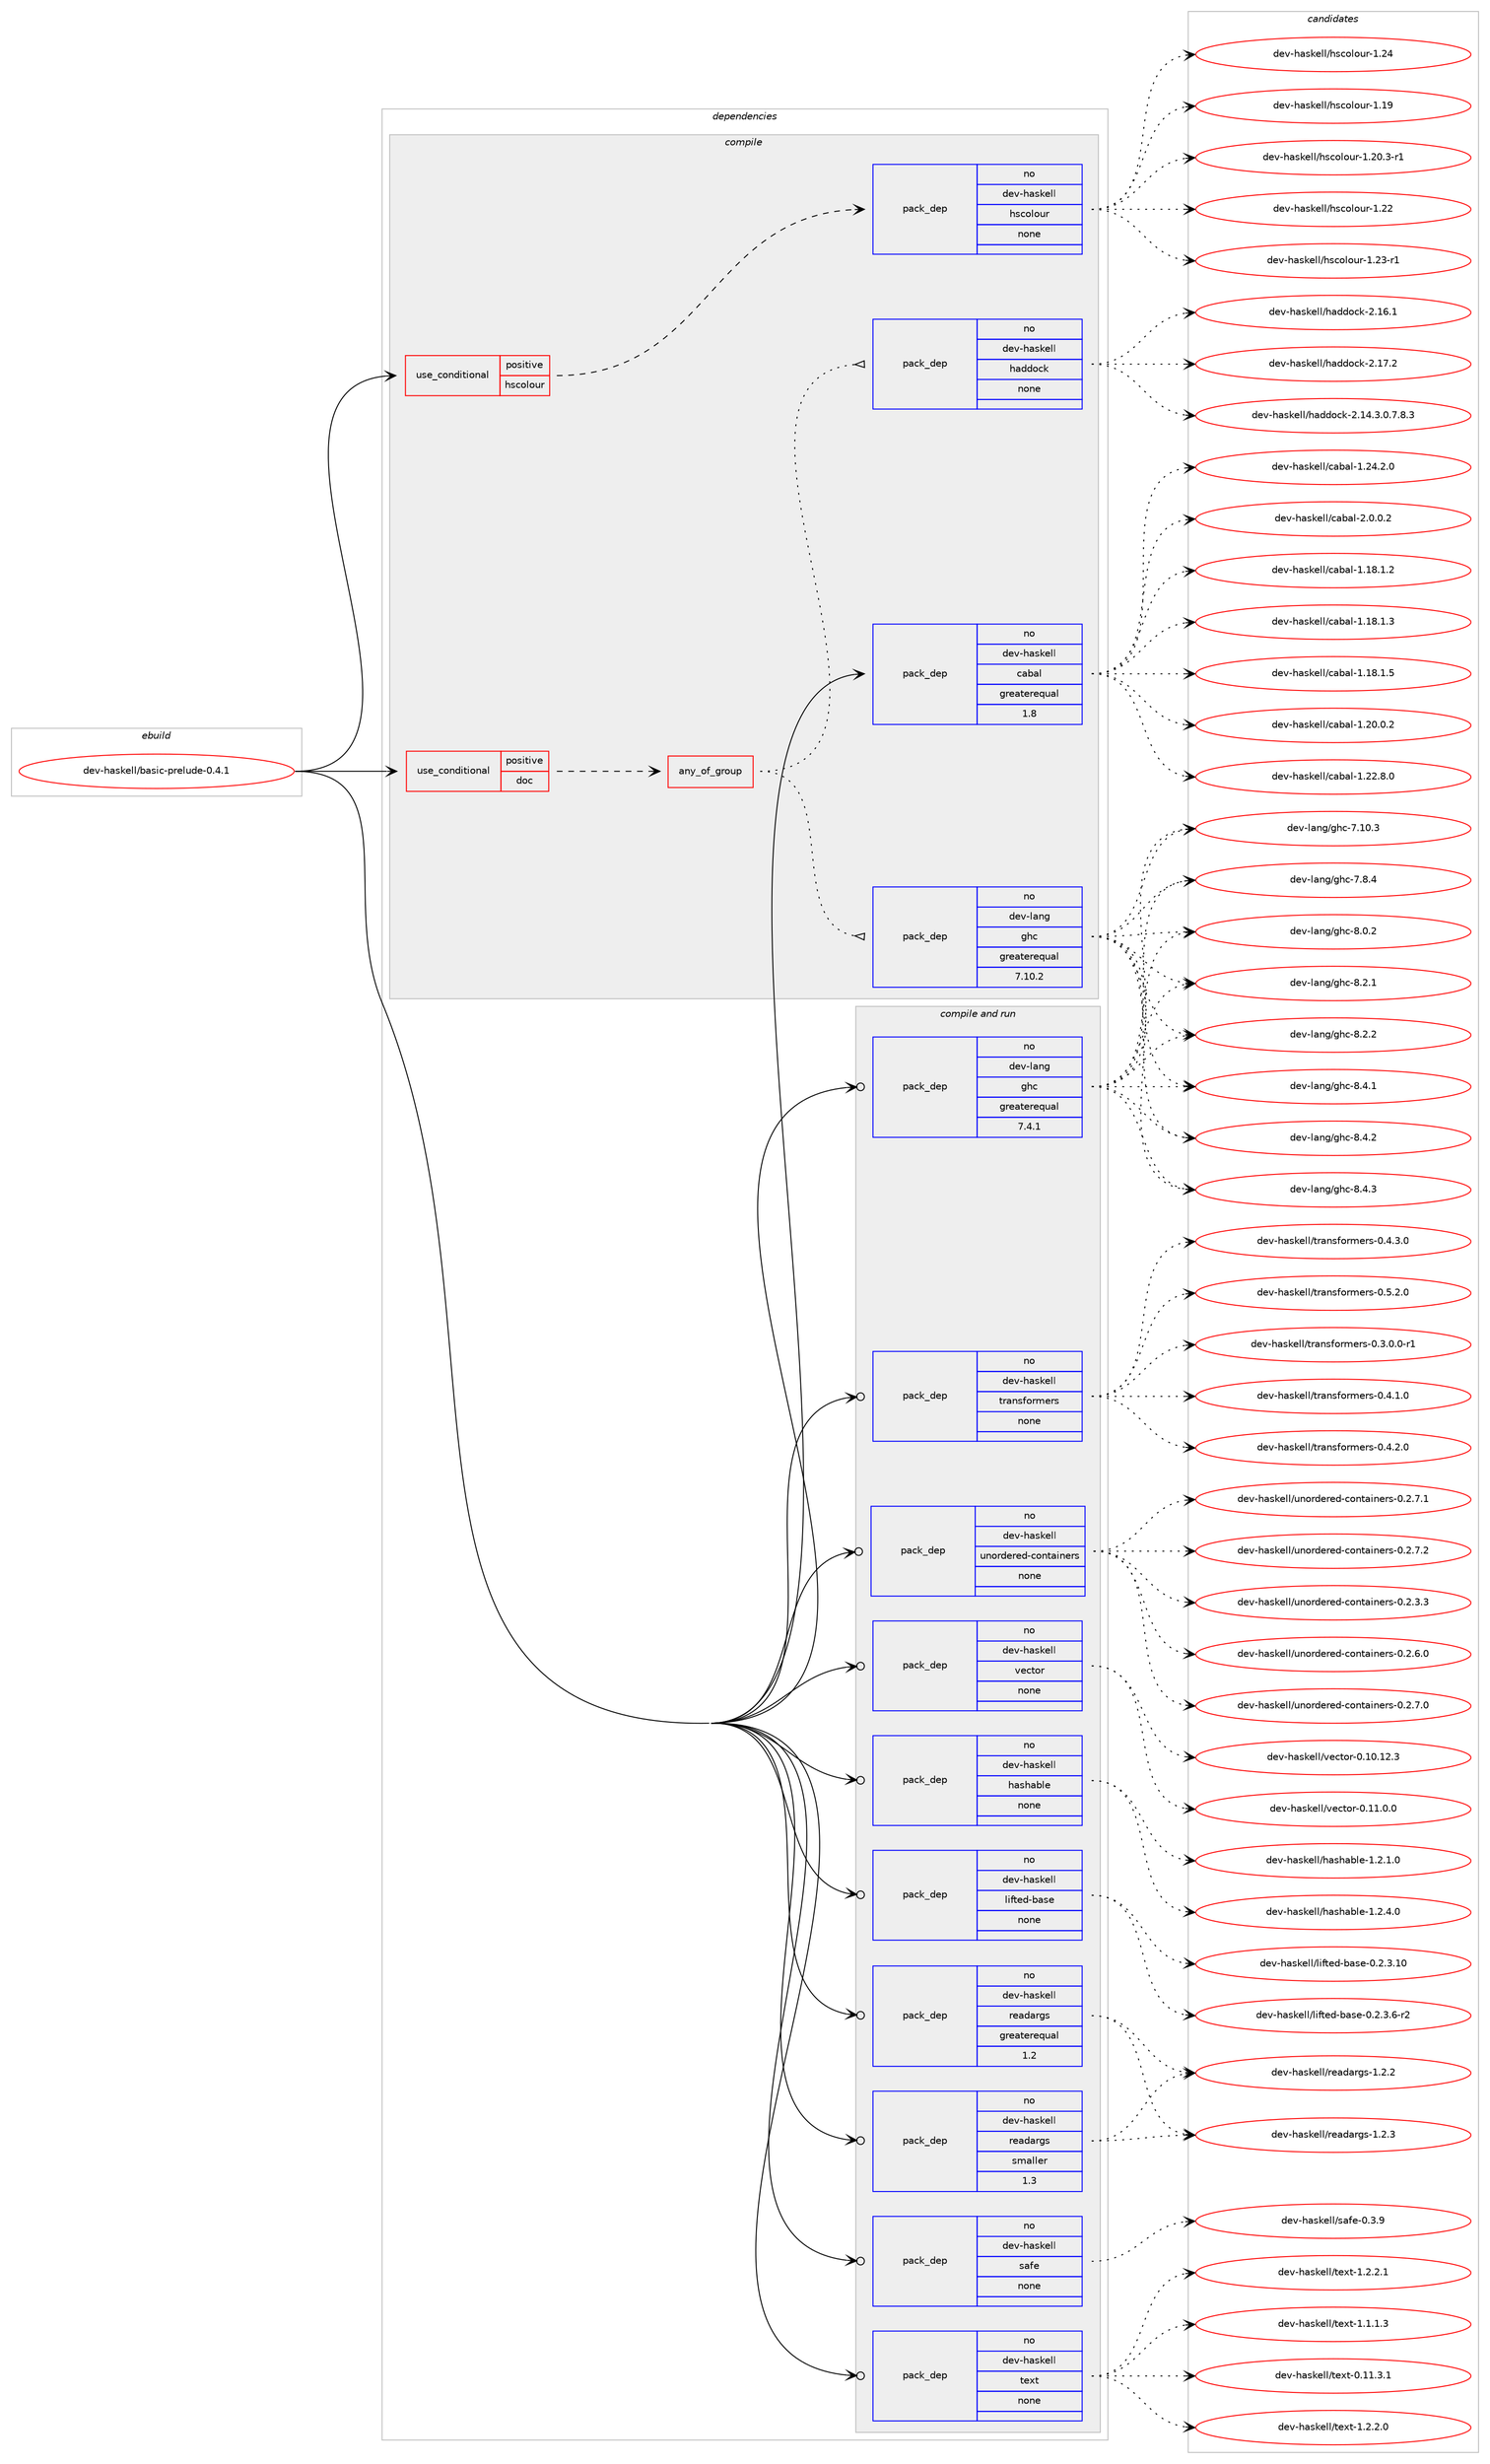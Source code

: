 digraph prolog {

# *************
# Graph options
# *************

newrank=true;
concentrate=true;
compound=true;
graph [rankdir=LR,fontname=Helvetica,fontsize=10,ranksep=1.5];#, ranksep=2.5, nodesep=0.2];
edge  [arrowhead=vee];
node  [fontname=Helvetica,fontsize=10];

# **********
# The ebuild
# **********

subgraph cluster_leftcol {
color=gray;
rank=same;
label=<<i>ebuild</i>>;
id [label="dev-haskell/basic-prelude-0.4.1", color=red, width=4, href="../dev-haskell/basic-prelude-0.4.1.svg"];
}

# ****************
# The dependencies
# ****************

subgraph cluster_midcol {
color=gray;
label=<<i>dependencies</i>>;
subgraph cluster_compile {
fillcolor="#eeeeee";
style=filled;
label=<<i>compile</i>>;
subgraph cond358692 {
dependency1326893 [label=<<TABLE BORDER="0" CELLBORDER="1" CELLSPACING="0" CELLPADDING="4"><TR><TD ROWSPAN="3" CELLPADDING="10">use_conditional</TD></TR><TR><TD>positive</TD></TR><TR><TD>doc</TD></TR></TABLE>>, shape=none, color=red];
subgraph any20565 {
dependency1326894 [label=<<TABLE BORDER="0" CELLBORDER="1" CELLSPACING="0" CELLPADDING="4"><TR><TD CELLPADDING="10">any_of_group</TD></TR></TABLE>>, shape=none, color=red];subgraph pack947084 {
dependency1326895 [label=<<TABLE BORDER="0" CELLBORDER="1" CELLSPACING="0" CELLPADDING="4" WIDTH="220"><TR><TD ROWSPAN="6" CELLPADDING="30">pack_dep</TD></TR><TR><TD WIDTH="110">no</TD></TR><TR><TD>dev-haskell</TD></TR><TR><TD>haddock</TD></TR><TR><TD>none</TD></TR><TR><TD></TD></TR></TABLE>>, shape=none, color=blue];
}
dependency1326894:e -> dependency1326895:w [weight=20,style="dotted",arrowhead="oinv"];
subgraph pack947085 {
dependency1326896 [label=<<TABLE BORDER="0" CELLBORDER="1" CELLSPACING="0" CELLPADDING="4" WIDTH="220"><TR><TD ROWSPAN="6" CELLPADDING="30">pack_dep</TD></TR><TR><TD WIDTH="110">no</TD></TR><TR><TD>dev-lang</TD></TR><TR><TD>ghc</TD></TR><TR><TD>greaterequal</TD></TR><TR><TD>7.10.2</TD></TR></TABLE>>, shape=none, color=blue];
}
dependency1326894:e -> dependency1326896:w [weight=20,style="dotted",arrowhead="oinv"];
}
dependency1326893:e -> dependency1326894:w [weight=20,style="dashed",arrowhead="vee"];
}
id:e -> dependency1326893:w [weight=20,style="solid",arrowhead="vee"];
subgraph cond358693 {
dependency1326897 [label=<<TABLE BORDER="0" CELLBORDER="1" CELLSPACING="0" CELLPADDING="4"><TR><TD ROWSPAN="3" CELLPADDING="10">use_conditional</TD></TR><TR><TD>positive</TD></TR><TR><TD>hscolour</TD></TR></TABLE>>, shape=none, color=red];
subgraph pack947086 {
dependency1326898 [label=<<TABLE BORDER="0" CELLBORDER="1" CELLSPACING="0" CELLPADDING="4" WIDTH="220"><TR><TD ROWSPAN="6" CELLPADDING="30">pack_dep</TD></TR><TR><TD WIDTH="110">no</TD></TR><TR><TD>dev-haskell</TD></TR><TR><TD>hscolour</TD></TR><TR><TD>none</TD></TR><TR><TD></TD></TR></TABLE>>, shape=none, color=blue];
}
dependency1326897:e -> dependency1326898:w [weight=20,style="dashed",arrowhead="vee"];
}
id:e -> dependency1326897:w [weight=20,style="solid",arrowhead="vee"];
subgraph pack947087 {
dependency1326899 [label=<<TABLE BORDER="0" CELLBORDER="1" CELLSPACING="0" CELLPADDING="4" WIDTH="220"><TR><TD ROWSPAN="6" CELLPADDING="30">pack_dep</TD></TR><TR><TD WIDTH="110">no</TD></TR><TR><TD>dev-haskell</TD></TR><TR><TD>cabal</TD></TR><TR><TD>greaterequal</TD></TR><TR><TD>1.8</TD></TR></TABLE>>, shape=none, color=blue];
}
id:e -> dependency1326899:w [weight=20,style="solid",arrowhead="vee"];
}
subgraph cluster_compileandrun {
fillcolor="#eeeeee";
style=filled;
label=<<i>compile and run</i>>;
subgraph pack947088 {
dependency1326900 [label=<<TABLE BORDER="0" CELLBORDER="1" CELLSPACING="0" CELLPADDING="4" WIDTH="220"><TR><TD ROWSPAN="6" CELLPADDING="30">pack_dep</TD></TR><TR><TD WIDTH="110">no</TD></TR><TR><TD>dev-haskell</TD></TR><TR><TD>hashable</TD></TR><TR><TD>none</TD></TR><TR><TD></TD></TR></TABLE>>, shape=none, color=blue];
}
id:e -> dependency1326900:w [weight=20,style="solid",arrowhead="odotvee"];
subgraph pack947089 {
dependency1326901 [label=<<TABLE BORDER="0" CELLBORDER="1" CELLSPACING="0" CELLPADDING="4" WIDTH="220"><TR><TD ROWSPAN="6" CELLPADDING="30">pack_dep</TD></TR><TR><TD WIDTH="110">no</TD></TR><TR><TD>dev-haskell</TD></TR><TR><TD>lifted-base</TD></TR><TR><TD>none</TD></TR><TR><TD></TD></TR></TABLE>>, shape=none, color=blue];
}
id:e -> dependency1326901:w [weight=20,style="solid",arrowhead="odotvee"];
subgraph pack947090 {
dependency1326902 [label=<<TABLE BORDER="0" CELLBORDER="1" CELLSPACING="0" CELLPADDING="4" WIDTH="220"><TR><TD ROWSPAN="6" CELLPADDING="30">pack_dep</TD></TR><TR><TD WIDTH="110">no</TD></TR><TR><TD>dev-haskell</TD></TR><TR><TD>readargs</TD></TR><TR><TD>greaterequal</TD></TR><TR><TD>1.2</TD></TR></TABLE>>, shape=none, color=blue];
}
id:e -> dependency1326902:w [weight=20,style="solid",arrowhead="odotvee"];
subgraph pack947091 {
dependency1326903 [label=<<TABLE BORDER="0" CELLBORDER="1" CELLSPACING="0" CELLPADDING="4" WIDTH="220"><TR><TD ROWSPAN="6" CELLPADDING="30">pack_dep</TD></TR><TR><TD WIDTH="110">no</TD></TR><TR><TD>dev-haskell</TD></TR><TR><TD>readargs</TD></TR><TR><TD>smaller</TD></TR><TR><TD>1.3</TD></TR></TABLE>>, shape=none, color=blue];
}
id:e -> dependency1326903:w [weight=20,style="solid",arrowhead="odotvee"];
subgraph pack947092 {
dependency1326904 [label=<<TABLE BORDER="0" CELLBORDER="1" CELLSPACING="0" CELLPADDING="4" WIDTH="220"><TR><TD ROWSPAN="6" CELLPADDING="30">pack_dep</TD></TR><TR><TD WIDTH="110">no</TD></TR><TR><TD>dev-haskell</TD></TR><TR><TD>safe</TD></TR><TR><TD>none</TD></TR><TR><TD></TD></TR></TABLE>>, shape=none, color=blue];
}
id:e -> dependency1326904:w [weight=20,style="solid",arrowhead="odotvee"];
subgraph pack947093 {
dependency1326905 [label=<<TABLE BORDER="0" CELLBORDER="1" CELLSPACING="0" CELLPADDING="4" WIDTH="220"><TR><TD ROWSPAN="6" CELLPADDING="30">pack_dep</TD></TR><TR><TD WIDTH="110">no</TD></TR><TR><TD>dev-haskell</TD></TR><TR><TD>text</TD></TR><TR><TD>none</TD></TR><TR><TD></TD></TR></TABLE>>, shape=none, color=blue];
}
id:e -> dependency1326905:w [weight=20,style="solid",arrowhead="odotvee"];
subgraph pack947094 {
dependency1326906 [label=<<TABLE BORDER="0" CELLBORDER="1" CELLSPACING="0" CELLPADDING="4" WIDTH="220"><TR><TD ROWSPAN="6" CELLPADDING="30">pack_dep</TD></TR><TR><TD WIDTH="110">no</TD></TR><TR><TD>dev-haskell</TD></TR><TR><TD>transformers</TD></TR><TR><TD>none</TD></TR><TR><TD></TD></TR></TABLE>>, shape=none, color=blue];
}
id:e -> dependency1326906:w [weight=20,style="solid",arrowhead="odotvee"];
subgraph pack947095 {
dependency1326907 [label=<<TABLE BORDER="0" CELLBORDER="1" CELLSPACING="0" CELLPADDING="4" WIDTH="220"><TR><TD ROWSPAN="6" CELLPADDING="30">pack_dep</TD></TR><TR><TD WIDTH="110">no</TD></TR><TR><TD>dev-haskell</TD></TR><TR><TD>unordered-containers</TD></TR><TR><TD>none</TD></TR><TR><TD></TD></TR></TABLE>>, shape=none, color=blue];
}
id:e -> dependency1326907:w [weight=20,style="solid",arrowhead="odotvee"];
subgraph pack947096 {
dependency1326908 [label=<<TABLE BORDER="0" CELLBORDER="1" CELLSPACING="0" CELLPADDING="4" WIDTH="220"><TR><TD ROWSPAN="6" CELLPADDING="30">pack_dep</TD></TR><TR><TD WIDTH="110">no</TD></TR><TR><TD>dev-haskell</TD></TR><TR><TD>vector</TD></TR><TR><TD>none</TD></TR><TR><TD></TD></TR></TABLE>>, shape=none, color=blue];
}
id:e -> dependency1326908:w [weight=20,style="solid",arrowhead="odotvee"];
subgraph pack947097 {
dependency1326909 [label=<<TABLE BORDER="0" CELLBORDER="1" CELLSPACING="0" CELLPADDING="4" WIDTH="220"><TR><TD ROWSPAN="6" CELLPADDING="30">pack_dep</TD></TR><TR><TD WIDTH="110">no</TD></TR><TR><TD>dev-lang</TD></TR><TR><TD>ghc</TD></TR><TR><TD>greaterequal</TD></TR><TR><TD>7.4.1</TD></TR></TABLE>>, shape=none, color=blue];
}
id:e -> dependency1326909:w [weight=20,style="solid",arrowhead="odotvee"];
}
subgraph cluster_run {
fillcolor="#eeeeee";
style=filled;
label=<<i>run</i>>;
}
}

# **************
# The candidates
# **************

subgraph cluster_choices {
rank=same;
color=gray;
label=<<i>candidates</i>>;

subgraph choice947084 {
color=black;
nodesep=1;
choice1001011184510497115107101108108471049710010011199107455046495246514648465546564651 [label="dev-haskell/haddock-2.14.3.0.7.8.3", color=red, width=4,href="../dev-haskell/haddock-2.14.3.0.7.8.3.svg"];
choice100101118451049711510710110810847104971001001119910745504649544649 [label="dev-haskell/haddock-2.16.1", color=red, width=4,href="../dev-haskell/haddock-2.16.1.svg"];
choice100101118451049711510710110810847104971001001119910745504649554650 [label="dev-haskell/haddock-2.17.2", color=red, width=4,href="../dev-haskell/haddock-2.17.2.svg"];
dependency1326895:e -> choice1001011184510497115107101108108471049710010011199107455046495246514648465546564651:w [style=dotted,weight="100"];
dependency1326895:e -> choice100101118451049711510710110810847104971001001119910745504649544649:w [style=dotted,weight="100"];
dependency1326895:e -> choice100101118451049711510710110810847104971001001119910745504649554650:w [style=dotted,weight="100"];
}
subgraph choice947085 {
color=black;
nodesep=1;
choice1001011184510897110103471031049945554649484651 [label="dev-lang/ghc-7.10.3", color=red, width=4,href="../dev-lang/ghc-7.10.3.svg"];
choice10010111845108971101034710310499455546564652 [label="dev-lang/ghc-7.8.4", color=red, width=4,href="../dev-lang/ghc-7.8.4.svg"];
choice10010111845108971101034710310499455646484650 [label="dev-lang/ghc-8.0.2", color=red, width=4,href="../dev-lang/ghc-8.0.2.svg"];
choice10010111845108971101034710310499455646504649 [label="dev-lang/ghc-8.2.1", color=red, width=4,href="../dev-lang/ghc-8.2.1.svg"];
choice10010111845108971101034710310499455646504650 [label="dev-lang/ghc-8.2.2", color=red, width=4,href="../dev-lang/ghc-8.2.2.svg"];
choice10010111845108971101034710310499455646524649 [label="dev-lang/ghc-8.4.1", color=red, width=4,href="../dev-lang/ghc-8.4.1.svg"];
choice10010111845108971101034710310499455646524650 [label="dev-lang/ghc-8.4.2", color=red, width=4,href="../dev-lang/ghc-8.4.2.svg"];
choice10010111845108971101034710310499455646524651 [label="dev-lang/ghc-8.4.3", color=red, width=4,href="../dev-lang/ghc-8.4.3.svg"];
dependency1326896:e -> choice1001011184510897110103471031049945554649484651:w [style=dotted,weight="100"];
dependency1326896:e -> choice10010111845108971101034710310499455546564652:w [style=dotted,weight="100"];
dependency1326896:e -> choice10010111845108971101034710310499455646484650:w [style=dotted,weight="100"];
dependency1326896:e -> choice10010111845108971101034710310499455646504649:w [style=dotted,weight="100"];
dependency1326896:e -> choice10010111845108971101034710310499455646504650:w [style=dotted,weight="100"];
dependency1326896:e -> choice10010111845108971101034710310499455646524649:w [style=dotted,weight="100"];
dependency1326896:e -> choice10010111845108971101034710310499455646524650:w [style=dotted,weight="100"];
dependency1326896:e -> choice10010111845108971101034710310499455646524651:w [style=dotted,weight="100"];
}
subgraph choice947086 {
color=black;
nodesep=1;
choice100101118451049711510710110810847104115991111081111171144549464957 [label="dev-haskell/hscolour-1.19", color=red, width=4,href="../dev-haskell/hscolour-1.19.svg"];
choice10010111845104971151071011081084710411599111108111117114454946504846514511449 [label="dev-haskell/hscolour-1.20.3-r1", color=red, width=4,href="../dev-haskell/hscolour-1.20.3-r1.svg"];
choice100101118451049711510710110810847104115991111081111171144549465050 [label="dev-haskell/hscolour-1.22", color=red, width=4,href="../dev-haskell/hscolour-1.22.svg"];
choice1001011184510497115107101108108471041159911110811111711445494650514511449 [label="dev-haskell/hscolour-1.23-r1", color=red, width=4,href="../dev-haskell/hscolour-1.23-r1.svg"];
choice100101118451049711510710110810847104115991111081111171144549465052 [label="dev-haskell/hscolour-1.24", color=red, width=4,href="../dev-haskell/hscolour-1.24.svg"];
dependency1326898:e -> choice100101118451049711510710110810847104115991111081111171144549464957:w [style=dotted,weight="100"];
dependency1326898:e -> choice10010111845104971151071011081084710411599111108111117114454946504846514511449:w [style=dotted,weight="100"];
dependency1326898:e -> choice100101118451049711510710110810847104115991111081111171144549465050:w [style=dotted,weight="100"];
dependency1326898:e -> choice1001011184510497115107101108108471041159911110811111711445494650514511449:w [style=dotted,weight="100"];
dependency1326898:e -> choice100101118451049711510710110810847104115991111081111171144549465052:w [style=dotted,weight="100"];
}
subgraph choice947087 {
color=black;
nodesep=1;
choice10010111845104971151071011081084799979897108454946495646494650 [label="dev-haskell/cabal-1.18.1.2", color=red, width=4,href="../dev-haskell/cabal-1.18.1.2.svg"];
choice10010111845104971151071011081084799979897108454946495646494651 [label="dev-haskell/cabal-1.18.1.3", color=red, width=4,href="../dev-haskell/cabal-1.18.1.3.svg"];
choice10010111845104971151071011081084799979897108454946495646494653 [label="dev-haskell/cabal-1.18.1.5", color=red, width=4,href="../dev-haskell/cabal-1.18.1.5.svg"];
choice10010111845104971151071011081084799979897108454946504846484650 [label="dev-haskell/cabal-1.20.0.2", color=red, width=4,href="../dev-haskell/cabal-1.20.0.2.svg"];
choice10010111845104971151071011081084799979897108454946505046564648 [label="dev-haskell/cabal-1.22.8.0", color=red, width=4,href="../dev-haskell/cabal-1.22.8.0.svg"];
choice10010111845104971151071011081084799979897108454946505246504648 [label="dev-haskell/cabal-1.24.2.0", color=red, width=4,href="../dev-haskell/cabal-1.24.2.0.svg"];
choice100101118451049711510710110810847999798971084550464846484650 [label="dev-haskell/cabal-2.0.0.2", color=red, width=4,href="../dev-haskell/cabal-2.0.0.2.svg"];
dependency1326899:e -> choice10010111845104971151071011081084799979897108454946495646494650:w [style=dotted,weight="100"];
dependency1326899:e -> choice10010111845104971151071011081084799979897108454946495646494651:w [style=dotted,weight="100"];
dependency1326899:e -> choice10010111845104971151071011081084799979897108454946495646494653:w [style=dotted,weight="100"];
dependency1326899:e -> choice10010111845104971151071011081084799979897108454946504846484650:w [style=dotted,weight="100"];
dependency1326899:e -> choice10010111845104971151071011081084799979897108454946505046564648:w [style=dotted,weight="100"];
dependency1326899:e -> choice10010111845104971151071011081084799979897108454946505246504648:w [style=dotted,weight="100"];
dependency1326899:e -> choice100101118451049711510710110810847999798971084550464846484650:w [style=dotted,weight="100"];
}
subgraph choice947088 {
color=black;
nodesep=1;
choice1001011184510497115107101108108471049711510497981081014549465046494648 [label="dev-haskell/hashable-1.2.1.0", color=red, width=4,href="../dev-haskell/hashable-1.2.1.0.svg"];
choice1001011184510497115107101108108471049711510497981081014549465046524648 [label="dev-haskell/hashable-1.2.4.0", color=red, width=4,href="../dev-haskell/hashable-1.2.4.0.svg"];
dependency1326900:e -> choice1001011184510497115107101108108471049711510497981081014549465046494648:w [style=dotted,weight="100"];
dependency1326900:e -> choice1001011184510497115107101108108471049711510497981081014549465046524648:w [style=dotted,weight="100"];
}
subgraph choice947089 {
color=black;
nodesep=1;
choice100101118451049711510710110810847108105102116101100459897115101454846504651464948 [label="dev-haskell/lifted-base-0.2.3.10", color=red, width=4,href="../dev-haskell/lifted-base-0.2.3.10.svg"];
choice10010111845104971151071011081084710810510211610110045989711510145484650465146544511450 [label="dev-haskell/lifted-base-0.2.3.6-r2", color=red, width=4,href="../dev-haskell/lifted-base-0.2.3.6-r2.svg"];
dependency1326901:e -> choice100101118451049711510710110810847108105102116101100459897115101454846504651464948:w [style=dotted,weight="100"];
dependency1326901:e -> choice10010111845104971151071011081084710810510211610110045989711510145484650465146544511450:w [style=dotted,weight="100"];
}
subgraph choice947090 {
color=black;
nodesep=1;
choice1001011184510497115107101108108471141019710097114103115454946504650 [label="dev-haskell/readargs-1.2.2", color=red, width=4,href="../dev-haskell/readargs-1.2.2.svg"];
choice1001011184510497115107101108108471141019710097114103115454946504651 [label="dev-haskell/readargs-1.2.3", color=red, width=4,href="../dev-haskell/readargs-1.2.3.svg"];
dependency1326902:e -> choice1001011184510497115107101108108471141019710097114103115454946504650:w [style=dotted,weight="100"];
dependency1326902:e -> choice1001011184510497115107101108108471141019710097114103115454946504651:w [style=dotted,weight="100"];
}
subgraph choice947091 {
color=black;
nodesep=1;
choice1001011184510497115107101108108471141019710097114103115454946504650 [label="dev-haskell/readargs-1.2.2", color=red, width=4,href="../dev-haskell/readargs-1.2.2.svg"];
choice1001011184510497115107101108108471141019710097114103115454946504651 [label="dev-haskell/readargs-1.2.3", color=red, width=4,href="../dev-haskell/readargs-1.2.3.svg"];
dependency1326903:e -> choice1001011184510497115107101108108471141019710097114103115454946504650:w [style=dotted,weight="100"];
dependency1326903:e -> choice1001011184510497115107101108108471141019710097114103115454946504651:w [style=dotted,weight="100"];
}
subgraph choice947092 {
color=black;
nodesep=1;
choice10010111845104971151071011081084711597102101454846514657 [label="dev-haskell/safe-0.3.9", color=red, width=4,href="../dev-haskell/safe-0.3.9.svg"];
dependency1326904:e -> choice10010111845104971151071011081084711597102101454846514657:w [style=dotted,weight="100"];
}
subgraph choice947093 {
color=black;
nodesep=1;
choice100101118451049711510710110810847116101120116454846494946514649 [label="dev-haskell/text-0.11.3.1", color=red, width=4,href="../dev-haskell/text-0.11.3.1.svg"];
choice1001011184510497115107101108108471161011201164549464946494651 [label="dev-haskell/text-1.1.1.3", color=red, width=4,href="../dev-haskell/text-1.1.1.3.svg"];
choice1001011184510497115107101108108471161011201164549465046504648 [label="dev-haskell/text-1.2.2.0", color=red, width=4,href="../dev-haskell/text-1.2.2.0.svg"];
choice1001011184510497115107101108108471161011201164549465046504649 [label="dev-haskell/text-1.2.2.1", color=red, width=4,href="../dev-haskell/text-1.2.2.1.svg"];
dependency1326905:e -> choice100101118451049711510710110810847116101120116454846494946514649:w [style=dotted,weight="100"];
dependency1326905:e -> choice1001011184510497115107101108108471161011201164549464946494651:w [style=dotted,weight="100"];
dependency1326905:e -> choice1001011184510497115107101108108471161011201164549465046504648:w [style=dotted,weight="100"];
dependency1326905:e -> choice1001011184510497115107101108108471161011201164549465046504649:w [style=dotted,weight="100"];
}
subgraph choice947094 {
color=black;
nodesep=1;
choice1001011184510497115107101108108471161149711011510211111410910111411545484651464846484511449 [label="dev-haskell/transformers-0.3.0.0-r1", color=red, width=4,href="../dev-haskell/transformers-0.3.0.0-r1.svg"];
choice100101118451049711510710110810847116114971101151021111141091011141154548465246494648 [label="dev-haskell/transformers-0.4.1.0", color=red, width=4,href="../dev-haskell/transformers-0.4.1.0.svg"];
choice100101118451049711510710110810847116114971101151021111141091011141154548465246504648 [label="dev-haskell/transformers-0.4.2.0", color=red, width=4,href="../dev-haskell/transformers-0.4.2.0.svg"];
choice100101118451049711510710110810847116114971101151021111141091011141154548465246514648 [label="dev-haskell/transformers-0.4.3.0", color=red, width=4,href="../dev-haskell/transformers-0.4.3.0.svg"];
choice100101118451049711510710110810847116114971101151021111141091011141154548465346504648 [label="dev-haskell/transformers-0.5.2.0", color=red, width=4,href="../dev-haskell/transformers-0.5.2.0.svg"];
dependency1326906:e -> choice1001011184510497115107101108108471161149711011510211111410910111411545484651464846484511449:w [style=dotted,weight="100"];
dependency1326906:e -> choice100101118451049711510710110810847116114971101151021111141091011141154548465246494648:w [style=dotted,weight="100"];
dependency1326906:e -> choice100101118451049711510710110810847116114971101151021111141091011141154548465246504648:w [style=dotted,weight="100"];
dependency1326906:e -> choice100101118451049711510710110810847116114971101151021111141091011141154548465246514648:w [style=dotted,weight="100"];
dependency1326906:e -> choice100101118451049711510710110810847116114971101151021111141091011141154548465346504648:w [style=dotted,weight="100"];
}
subgraph choice947095 {
color=black;
nodesep=1;
choice1001011184510497115107101108108471171101111141001011141011004599111110116971051101011141154548465046514651 [label="dev-haskell/unordered-containers-0.2.3.3", color=red, width=4,href="../dev-haskell/unordered-containers-0.2.3.3.svg"];
choice1001011184510497115107101108108471171101111141001011141011004599111110116971051101011141154548465046544648 [label="dev-haskell/unordered-containers-0.2.6.0", color=red, width=4,href="../dev-haskell/unordered-containers-0.2.6.0.svg"];
choice1001011184510497115107101108108471171101111141001011141011004599111110116971051101011141154548465046554648 [label="dev-haskell/unordered-containers-0.2.7.0", color=red, width=4,href="../dev-haskell/unordered-containers-0.2.7.0.svg"];
choice1001011184510497115107101108108471171101111141001011141011004599111110116971051101011141154548465046554649 [label="dev-haskell/unordered-containers-0.2.7.1", color=red, width=4,href="../dev-haskell/unordered-containers-0.2.7.1.svg"];
choice1001011184510497115107101108108471171101111141001011141011004599111110116971051101011141154548465046554650 [label="dev-haskell/unordered-containers-0.2.7.2", color=red, width=4,href="../dev-haskell/unordered-containers-0.2.7.2.svg"];
dependency1326907:e -> choice1001011184510497115107101108108471171101111141001011141011004599111110116971051101011141154548465046514651:w [style=dotted,weight="100"];
dependency1326907:e -> choice1001011184510497115107101108108471171101111141001011141011004599111110116971051101011141154548465046544648:w [style=dotted,weight="100"];
dependency1326907:e -> choice1001011184510497115107101108108471171101111141001011141011004599111110116971051101011141154548465046554648:w [style=dotted,weight="100"];
dependency1326907:e -> choice1001011184510497115107101108108471171101111141001011141011004599111110116971051101011141154548465046554649:w [style=dotted,weight="100"];
dependency1326907:e -> choice1001011184510497115107101108108471171101111141001011141011004599111110116971051101011141154548465046554650:w [style=dotted,weight="100"];
}
subgraph choice947096 {
color=black;
nodesep=1;
choice1001011184510497115107101108108471181019911611111445484649484649504651 [label="dev-haskell/vector-0.10.12.3", color=red, width=4,href="../dev-haskell/vector-0.10.12.3.svg"];
choice10010111845104971151071011081084711810199116111114454846494946484648 [label="dev-haskell/vector-0.11.0.0", color=red, width=4,href="../dev-haskell/vector-0.11.0.0.svg"];
dependency1326908:e -> choice1001011184510497115107101108108471181019911611111445484649484649504651:w [style=dotted,weight="100"];
dependency1326908:e -> choice10010111845104971151071011081084711810199116111114454846494946484648:w [style=dotted,weight="100"];
}
subgraph choice947097 {
color=black;
nodesep=1;
choice1001011184510897110103471031049945554649484651 [label="dev-lang/ghc-7.10.3", color=red, width=4,href="../dev-lang/ghc-7.10.3.svg"];
choice10010111845108971101034710310499455546564652 [label="dev-lang/ghc-7.8.4", color=red, width=4,href="../dev-lang/ghc-7.8.4.svg"];
choice10010111845108971101034710310499455646484650 [label="dev-lang/ghc-8.0.2", color=red, width=4,href="../dev-lang/ghc-8.0.2.svg"];
choice10010111845108971101034710310499455646504649 [label="dev-lang/ghc-8.2.1", color=red, width=4,href="../dev-lang/ghc-8.2.1.svg"];
choice10010111845108971101034710310499455646504650 [label="dev-lang/ghc-8.2.2", color=red, width=4,href="../dev-lang/ghc-8.2.2.svg"];
choice10010111845108971101034710310499455646524649 [label="dev-lang/ghc-8.4.1", color=red, width=4,href="../dev-lang/ghc-8.4.1.svg"];
choice10010111845108971101034710310499455646524650 [label="dev-lang/ghc-8.4.2", color=red, width=4,href="../dev-lang/ghc-8.4.2.svg"];
choice10010111845108971101034710310499455646524651 [label="dev-lang/ghc-8.4.3", color=red, width=4,href="../dev-lang/ghc-8.4.3.svg"];
dependency1326909:e -> choice1001011184510897110103471031049945554649484651:w [style=dotted,weight="100"];
dependency1326909:e -> choice10010111845108971101034710310499455546564652:w [style=dotted,weight="100"];
dependency1326909:e -> choice10010111845108971101034710310499455646484650:w [style=dotted,weight="100"];
dependency1326909:e -> choice10010111845108971101034710310499455646504649:w [style=dotted,weight="100"];
dependency1326909:e -> choice10010111845108971101034710310499455646504650:w [style=dotted,weight="100"];
dependency1326909:e -> choice10010111845108971101034710310499455646524649:w [style=dotted,weight="100"];
dependency1326909:e -> choice10010111845108971101034710310499455646524650:w [style=dotted,weight="100"];
dependency1326909:e -> choice10010111845108971101034710310499455646524651:w [style=dotted,weight="100"];
}
}

}
